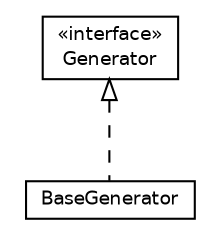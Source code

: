 #!/usr/local/bin/dot
#
# Class diagram 
# Generated by UMLGraph version R5_6 (http://www.umlgraph.org/)
#

digraph G {
	edge [fontname="Helvetica",fontsize=10,labelfontname="Helvetica",labelfontsize=10];
	node [fontname="Helvetica",fontsize=10,shape=plaintext];
	nodesep=0.25;
	ranksep=0.5;
	// net.ljcomputing.randy.generator.BaseGenerator
	c76 [label=<<table title="net.ljcomputing.randy.generator.BaseGenerator" border="0" cellborder="1" cellspacing="0" cellpadding="2" port="p" href="./BaseGenerator.html">
		<tr><td><table border="0" cellspacing="0" cellpadding="1">
<tr><td align="center" balign="center"> BaseGenerator </td></tr>
		</table></td></tr>
		</table>>, URL="./BaseGenerator.html", fontname="Helvetica", fontcolor="black", fontsize=9.0];
	// net.ljcomputing.randy.generator.Generator
	c77 [label=<<table title="net.ljcomputing.randy.generator.Generator" border="0" cellborder="1" cellspacing="0" cellpadding="2" port="p" href="./Generator.html">
		<tr><td><table border="0" cellspacing="0" cellpadding="1">
<tr><td align="center" balign="center"> &#171;interface&#187; </td></tr>
<tr><td align="center" balign="center"> Generator </td></tr>
		</table></td></tr>
		</table>>, URL="./Generator.html", fontname="Helvetica", fontcolor="black", fontsize=9.0];
	//net.ljcomputing.randy.generator.BaseGenerator implements net.ljcomputing.randy.generator.Generator
	c77:p -> c76:p [dir=back,arrowtail=empty,style=dashed];
}

